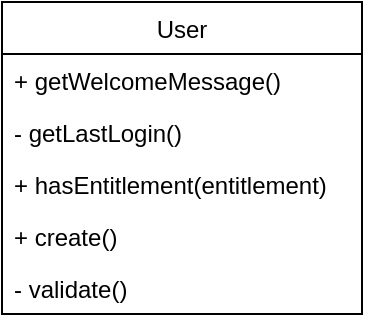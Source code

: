 <mxfile version="11.2.5" type="device" pages="1"><diagram id="V3O5zdJFwEncdk0u1EwL" name="Page-1"><mxGraphModel dx="786" dy="582" grid="1" gridSize="10" guides="1" tooltips="1" connect="1" arrows="1" fold="1" page="1" pageScale="1" pageWidth="850" pageHeight="1100" math="0" shadow="0"><root><mxCell id="0"/><mxCell id="1" parent="0"/><mxCell id="7j0RCMkMAUo1wKcaJVe4-6" value="User" style="swimlane;fontStyle=0;childLayout=stackLayout;horizontal=1;startSize=26;fillColor=none;horizontalStack=0;resizeParent=1;resizeParentMax=0;resizeLast=0;collapsible=1;marginBottom=0;" vertex="1" parent="1"><mxGeometry x="40" y="40" width="180" height="156" as="geometry"/></mxCell><mxCell id="7j0RCMkMAUo1wKcaJVe4-7" value="+ getWelcomeMessage()" style="text;strokeColor=none;fillColor=none;align=left;verticalAlign=top;spacingLeft=4;spacingRight=4;overflow=hidden;rotatable=0;points=[[0,0.5],[1,0.5]];portConstraint=eastwest;" vertex="1" parent="7j0RCMkMAUo1wKcaJVe4-6"><mxGeometry y="26" width="180" height="26" as="geometry"/></mxCell><mxCell id="7j0RCMkMAUo1wKcaJVe4-8" value="- getLastLogin()" style="text;strokeColor=none;fillColor=none;align=left;verticalAlign=top;spacingLeft=4;spacingRight=4;overflow=hidden;rotatable=0;points=[[0,0.5],[1,0.5]];portConstraint=eastwest;" vertex="1" parent="7j0RCMkMAUo1wKcaJVe4-6"><mxGeometry y="52" width="180" height="26" as="geometry"/></mxCell><mxCell id="7j0RCMkMAUo1wKcaJVe4-9" value="+ hasEntitlement(entitlement)" style="text;strokeColor=none;fillColor=none;align=left;verticalAlign=top;spacingLeft=4;spacingRight=4;overflow=hidden;rotatable=0;points=[[0,0.5],[1,0.5]];portConstraint=eastwest;" vertex="1" parent="7j0RCMkMAUo1wKcaJVe4-6"><mxGeometry y="78" width="180" height="26" as="geometry"/></mxCell><mxCell id="7j0RCMkMAUo1wKcaJVe4-10" value="+ create()" style="text;strokeColor=none;fillColor=none;align=left;verticalAlign=top;spacingLeft=4;spacingRight=4;overflow=hidden;rotatable=0;points=[[0,0.5],[1,0.5]];portConstraint=eastwest;" vertex="1" parent="7j0RCMkMAUo1wKcaJVe4-6"><mxGeometry y="104" width="180" height="26" as="geometry"/></mxCell><mxCell id="7j0RCMkMAUo1wKcaJVe4-11" value="- validate()" style="text;strokeColor=none;fillColor=none;align=left;verticalAlign=top;spacingLeft=4;spacingRight=4;overflow=hidden;rotatable=0;points=[[0,0.5],[1,0.5]];portConstraint=eastwest;" vertex="1" parent="7j0RCMkMAUo1wKcaJVe4-6"><mxGeometry y="130" width="180" height="26" as="geometry"/></mxCell></root></mxGraphModel></diagram></mxfile>